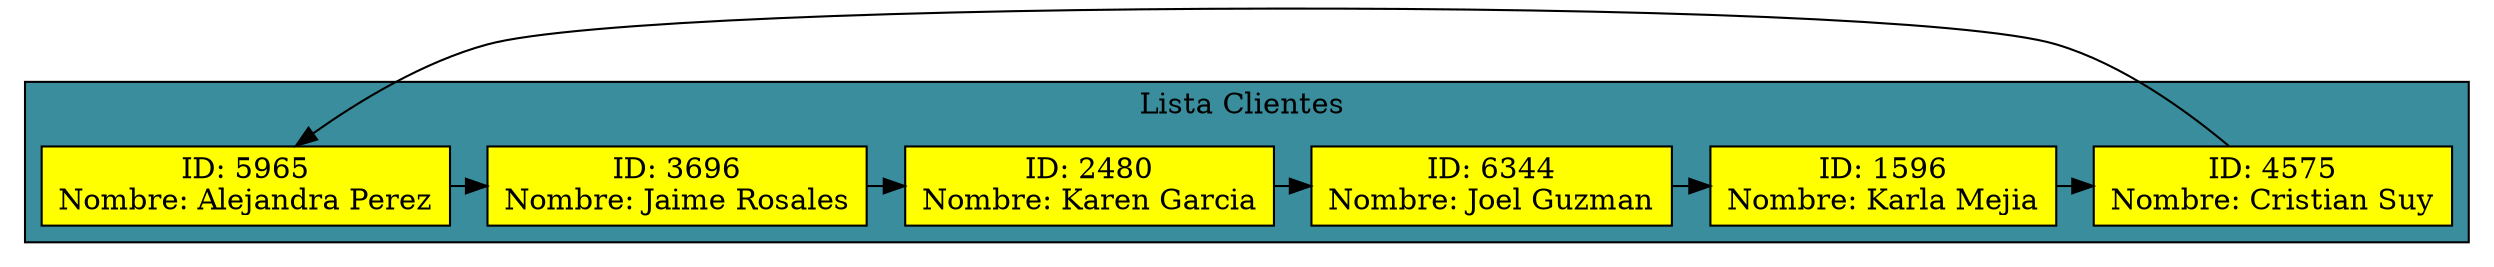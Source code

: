 digraph L{
node [shape=box fillcolor="#FFEDBB" style = filled]
subgraph cluster_p{
label="Lista Clientes "
bgcolor = "#398D9C"
Columna1[label = "ID: 4575
Nombre: Cristian Suy", fillcolor=yellow];
Columna2[label = "ID: 1596
Nombre: Karla Mejia", fillcolor=yellow];
Columna3[label = "ID: 6344
Nombre: Joel Guzman", fillcolor=yellow];
Columna4[label = "ID: 2480
Nombre: Karen Garcia", fillcolor=yellow];
Columna5[label = "ID: 3696
Nombre: Jaime Rosales", fillcolor=yellow];
Columna6[label = "ID: 5965
Nombre: Alejandra Perez", fillcolor=yellow];
{rank = same;
Columna1;
Columna2;
Columna3;
Columna4;
Columna5;
Columna6}
Columna6-> Columna5;
Columna5-> Columna4;
Columna4-> Columna3;
Columna3-> Columna2;
Columna2-> Columna1;
Columna1-> Columna6;
}
}
